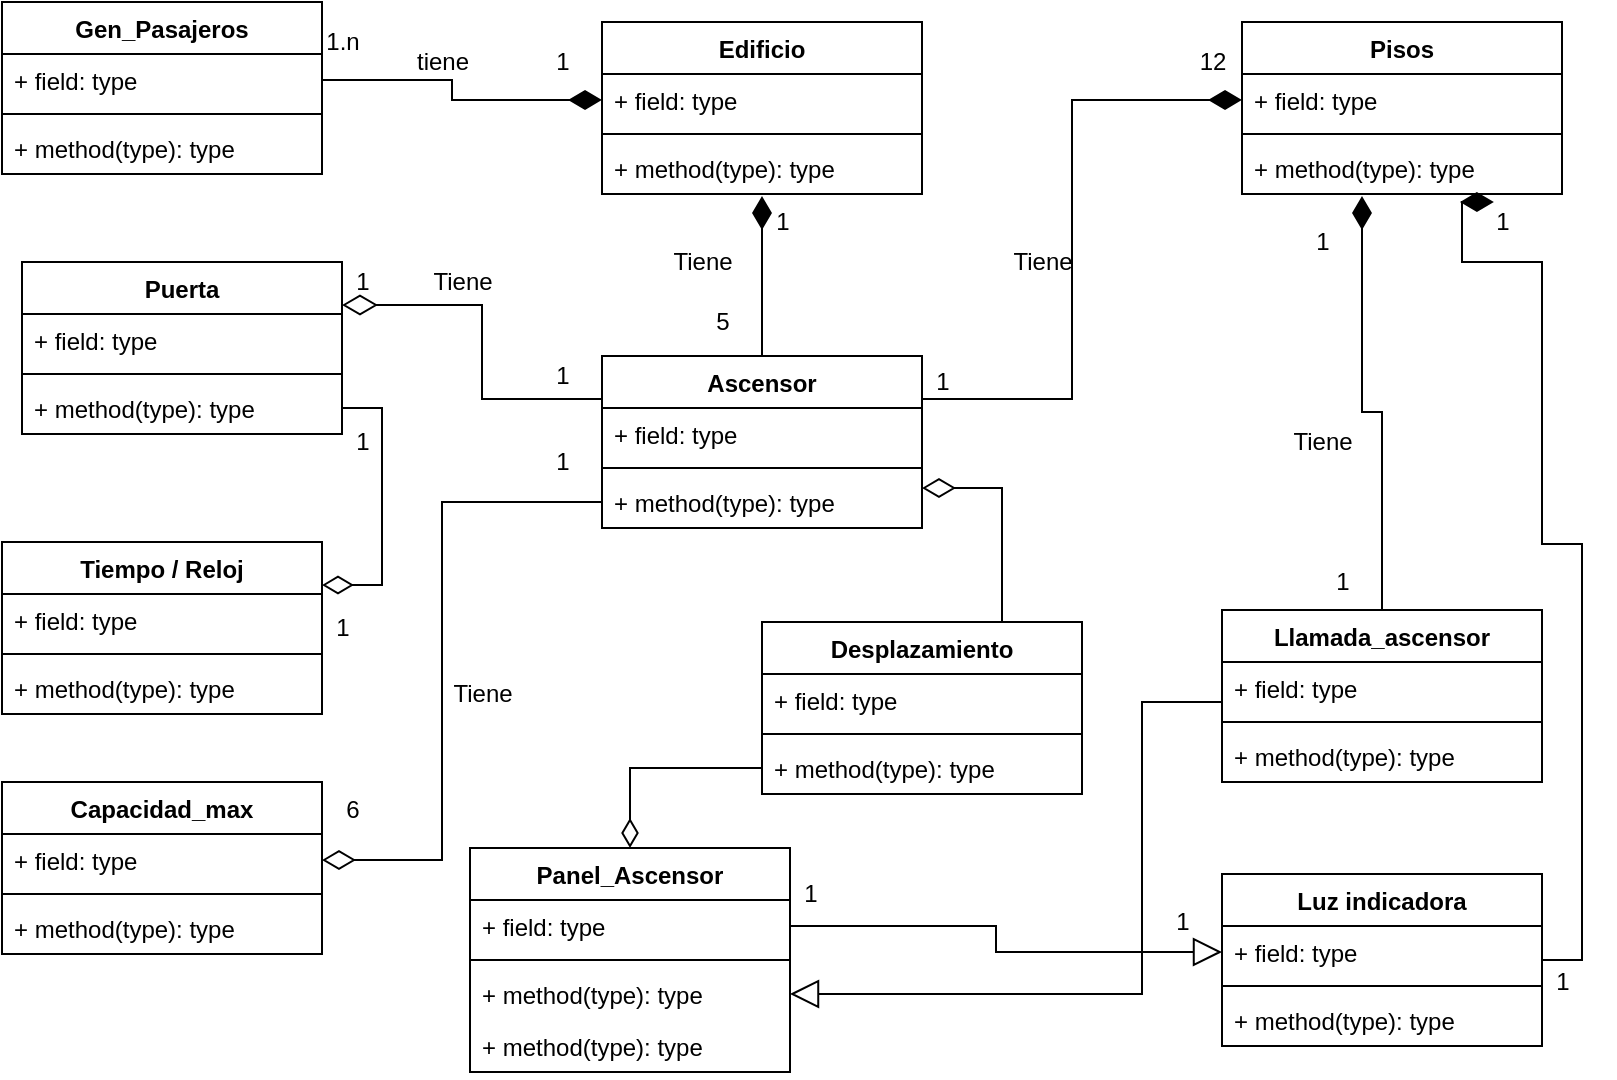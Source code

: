 <mxfile version="13.10.0" type="github">
  <diagram id="WX_QaxD63L5gOJ8HGfdl" name="Page-1">
    <mxGraphModel dx="1038" dy="547" grid="1" gridSize="10" guides="1" tooltips="1" connect="1" arrows="1" fold="1" page="1" pageScale="1" pageWidth="827" pageHeight="1169" math="0" shadow="0">
      <root>
        <mxCell id="0" />
        <mxCell id="1" parent="0" />
        <mxCell id="mfGbmErBAruS9H4vNgrI-9" style="edgeStyle=orthogonalEdgeStyle;rounded=0;orthogonalLoop=1;jettySize=auto;html=1;exitX=0.5;exitY=0;exitDx=0;exitDy=0;entryX=0.5;entryY=1.038;entryDx=0;entryDy=0;entryPerimeter=0;startArrow=none;startFill=0;startSize=12;sourcePerimeterSpacing=6;endArrow=diamondThin;endFill=1;endSize=14;targetPerimeterSpacing=13;strokeWidth=1;" parent="1" source="qJvqFHq3KSGpuAALjoAw-5" target="qJvqFHq3KSGpuAALjoAw-16" edge="1">
          <mxGeometry relative="1" as="geometry" />
        </mxCell>
        <mxCell id="mfGbmErBAruS9H4vNgrI-20" style="edgeStyle=orthogonalEdgeStyle;rounded=0;orthogonalLoop=1;jettySize=auto;html=1;exitX=1;exitY=0.25;exitDx=0;exitDy=0;entryX=0;entryY=0.5;entryDx=0;entryDy=0;startArrow=none;startFill=0;startSize=12;sourcePerimeterSpacing=6;endArrow=diamondThin;endFill=1;endSize=14;targetPerimeterSpacing=13;strokeWidth=1;" parent="1" source="qJvqFHq3KSGpuAALjoAw-5" target="qJvqFHq3KSGpuAALjoAw-26" edge="1">
          <mxGeometry relative="1" as="geometry" />
        </mxCell>
        <mxCell id="qJvqFHq3KSGpuAALjoAw-5" value="Ascensor" style="swimlane;fontStyle=1;align=center;verticalAlign=top;childLayout=stackLayout;horizontal=1;startSize=26;horizontalStack=0;resizeParent=1;resizeParentMax=0;resizeLast=0;collapsible=1;marginBottom=0;" parent="1" vertex="1">
          <mxGeometry x="320" y="207" width="160" height="86" as="geometry" />
        </mxCell>
        <mxCell id="qJvqFHq3KSGpuAALjoAw-6" value="+ field: type" style="text;strokeColor=none;fillColor=none;align=left;verticalAlign=top;spacingLeft=4;spacingRight=4;overflow=hidden;rotatable=0;points=[[0,0.5],[1,0.5]];portConstraint=eastwest;" parent="qJvqFHq3KSGpuAALjoAw-5" vertex="1">
          <mxGeometry y="26" width="160" height="26" as="geometry" />
        </mxCell>
        <mxCell id="qJvqFHq3KSGpuAALjoAw-7" value="" style="line;strokeWidth=1;fillColor=none;align=left;verticalAlign=middle;spacingTop=-1;spacingLeft=3;spacingRight=3;rotatable=0;labelPosition=right;points=[];portConstraint=eastwest;" parent="qJvqFHq3KSGpuAALjoAw-5" vertex="1">
          <mxGeometry y="52" width="160" height="8" as="geometry" />
        </mxCell>
        <mxCell id="qJvqFHq3KSGpuAALjoAw-8" value="+ method(type): type" style="text;strokeColor=none;fillColor=none;align=left;verticalAlign=top;spacingLeft=4;spacingRight=4;overflow=hidden;rotatable=0;points=[[0,0.5],[1,0.5]];portConstraint=eastwest;" parent="qJvqFHq3KSGpuAALjoAw-5" vertex="1">
          <mxGeometry y="60" width="160" height="26" as="geometry" />
        </mxCell>
        <mxCell id="qJvqFHq3KSGpuAALjoAw-9" value="Capacidad_max" style="swimlane;fontStyle=1;align=center;verticalAlign=top;childLayout=stackLayout;horizontal=1;startSize=26;horizontalStack=0;resizeParent=1;resizeParentMax=0;resizeLast=0;collapsible=1;marginBottom=0;" parent="1" vertex="1">
          <mxGeometry x="20" y="420" width="160" height="86" as="geometry" />
        </mxCell>
        <mxCell id="qJvqFHq3KSGpuAALjoAw-10" value="+ field: type" style="text;strokeColor=none;fillColor=none;align=left;verticalAlign=top;spacingLeft=4;spacingRight=4;overflow=hidden;rotatable=0;points=[[0,0.5],[1,0.5]];portConstraint=eastwest;" parent="qJvqFHq3KSGpuAALjoAw-9" vertex="1">
          <mxGeometry y="26" width="160" height="26" as="geometry" />
        </mxCell>
        <mxCell id="qJvqFHq3KSGpuAALjoAw-11" value="" style="line;strokeWidth=1;fillColor=none;align=left;verticalAlign=middle;spacingTop=-1;spacingLeft=3;spacingRight=3;rotatable=0;labelPosition=right;points=[];portConstraint=eastwest;" parent="qJvqFHq3KSGpuAALjoAw-9" vertex="1">
          <mxGeometry y="52" width="160" height="8" as="geometry" />
        </mxCell>
        <mxCell id="qJvqFHq3KSGpuAALjoAw-12" value="+ method(type): type" style="text;strokeColor=none;fillColor=none;align=left;verticalAlign=top;spacingLeft=4;spacingRight=4;overflow=hidden;rotatable=0;points=[[0,0.5],[1,0.5]];portConstraint=eastwest;" parent="qJvqFHq3KSGpuAALjoAw-9" vertex="1">
          <mxGeometry y="60" width="160" height="26" as="geometry" />
        </mxCell>
        <mxCell id="qJvqFHq3KSGpuAALjoAw-13" value="Edificio" style="swimlane;fontStyle=1;align=center;verticalAlign=top;childLayout=stackLayout;horizontal=1;startSize=26;horizontalStack=0;resizeParent=1;resizeParentMax=0;resizeLast=0;collapsible=1;marginBottom=0;" parent="1" vertex="1">
          <mxGeometry x="320" y="40" width="160" height="86" as="geometry" />
        </mxCell>
        <mxCell id="qJvqFHq3KSGpuAALjoAw-14" value="+ field: type" style="text;strokeColor=none;fillColor=none;align=left;verticalAlign=top;spacingLeft=4;spacingRight=4;overflow=hidden;rotatable=0;points=[[0,0.5],[1,0.5]];portConstraint=eastwest;" parent="qJvqFHq3KSGpuAALjoAw-13" vertex="1">
          <mxGeometry y="26" width="160" height="26" as="geometry" />
        </mxCell>
        <mxCell id="qJvqFHq3KSGpuAALjoAw-15" value="" style="line;strokeWidth=1;fillColor=none;align=left;verticalAlign=middle;spacingTop=-1;spacingLeft=3;spacingRight=3;rotatable=0;labelPosition=right;points=[];portConstraint=eastwest;" parent="qJvqFHq3KSGpuAALjoAw-13" vertex="1">
          <mxGeometry y="52" width="160" height="8" as="geometry" />
        </mxCell>
        <mxCell id="qJvqFHq3KSGpuAALjoAw-16" value="+ method(type): type" style="text;strokeColor=none;fillColor=none;align=left;verticalAlign=top;spacingLeft=4;spacingRight=4;overflow=hidden;rotatable=0;points=[[0,0.5],[1,0.5]];portConstraint=eastwest;" parent="qJvqFHq3KSGpuAALjoAw-13" vertex="1">
          <mxGeometry y="60" width="160" height="26" as="geometry" />
        </mxCell>
        <mxCell id="mfGbmErBAruS9H4vNgrI-29" style="edgeStyle=orthogonalEdgeStyle;rounded=0;orthogonalLoop=1;jettySize=auto;html=1;exitX=0.75;exitY=0;exitDx=0;exitDy=0;entryX=1;entryY=0.231;entryDx=0;entryDy=0;entryPerimeter=0;startArrow=none;startFill=0;startSize=12;sourcePerimeterSpacing=6;endArrow=diamondThin;endFill=0;endSize=14;targetPerimeterSpacing=13;strokeWidth=1;" parent="1" source="qJvqFHq3KSGpuAALjoAw-17" target="qJvqFHq3KSGpuAALjoAw-8" edge="1">
          <mxGeometry relative="1" as="geometry" />
        </mxCell>
        <mxCell id="qJvqFHq3KSGpuAALjoAw-17" value="Desplazamiento" style="swimlane;fontStyle=1;align=center;verticalAlign=top;childLayout=stackLayout;horizontal=1;startSize=26;horizontalStack=0;resizeParent=1;resizeParentMax=0;resizeLast=0;collapsible=1;marginBottom=0;" parent="1" vertex="1">
          <mxGeometry x="400" y="340" width="160" height="86" as="geometry" />
        </mxCell>
        <mxCell id="qJvqFHq3KSGpuAALjoAw-18" value="+ field: type" style="text;strokeColor=none;fillColor=none;align=left;verticalAlign=top;spacingLeft=4;spacingRight=4;overflow=hidden;rotatable=0;points=[[0,0.5],[1,0.5]];portConstraint=eastwest;" parent="qJvqFHq3KSGpuAALjoAw-17" vertex="1">
          <mxGeometry y="26" width="160" height="26" as="geometry" />
        </mxCell>
        <mxCell id="qJvqFHq3KSGpuAALjoAw-19" value="" style="line;strokeWidth=1;fillColor=none;align=left;verticalAlign=middle;spacingTop=-1;spacingLeft=3;spacingRight=3;rotatable=0;labelPosition=right;points=[];portConstraint=eastwest;" parent="qJvqFHq3KSGpuAALjoAw-17" vertex="1">
          <mxGeometry y="52" width="160" height="8" as="geometry" />
        </mxCell>
        <mxCell id="qJvqFHq3KSGpuAALjoAw-20" value="+ method(type): type" style="text;strokeColor=none;fillColor=none;align=left;verticalAlign=top;spacingLeft=4;spacingRight=4;overflow=hidden;rotatable=0;points=[[0,0.5],[1,0.5]];portConstraint=eastwest;" parent="qJvqFHq3KSGpuAALjoAw-17" vertex="1">
          <mxGeometry y="60" width="160" height="26" as="geometry" />
        </mxCell>
        <mxCell id="mfGbmErBAruS9H4vNgrI-12" style="edgeStyle=orthogonalEdgeStyle;rounded=0;orthogonalLoop=1;jettySize=auto;html=1;exitX=0.5;exitY=0;exitDx=0;exitDy=0;entryX=0.375;entryY=1.038;entryDx=0;entryDy=0;entryPerimeter=0;startArrow=none;startFill=0;startSize=12;sourcePerimeterSpacing=6;endArrow=diamondThin;endFill=1;endSize=14;targetPerimeterSpacing=13;strokeWidth=1;" parent="1" source="qJvqFHq3KSGpuAALjoAw-21" target="qJvqFHq3KSGpuAALjoAw-28" edge="1">
          <mxGeometry relative="1" as="geometry" />
        </mxCell>
        <mxCell id="qJvqFHq3KSGpuAALjoAw-21" value="Llamada_ascensor" style="swimlane;fontStyle=1;align=center;verticalAlign=top;childLayout=stackLayout;horizontal=1;startSize=26;horizontalStack=0;resizeParent=1;resizeParentMax=0;resizeLast=0;collapsible=1;marginBottom=0;" parent="1" vertex="1">
          <mxGeometry x="630" y="334" width="160" height="86" as="geometry" />
        </mxCell>
        <mxCell id="qJvqFHq3KSGpuAALjoAw-22" value="+ field: type" style="text;strokeColor=none;fillColor=none;align=left;verticalAlign=top;spacingLeft=4;spacingRight=4;overflow=hidden;rotatable=0;points=[[0,0.5],[1,0.5]];portConstraint=eastwest;" parent="qJvqFHq3KSGpuAALjoAw-21" vertex="1">
          <mxGeometry y="26" width="160" height="26" as="geometry" />
        </mxCell>
        <mxCell id="qJvqFHq3KSGpuAALjoAw-23" value="" style="line;strokeWidth=1;fillColor=none;align=left;verticalAlign=middle;spacingTop=-1;spacingLeft=3;spacingRight=3;rotatable=0;labelPosition=right;points=[];portConstraint=eastwest;" parent="qJvqFHq3KSGpuAALjoAw-21" vertex="1">
          <mxGeometry y="52" width="160" height="8" as="geometry" />
        </mxCell>
        <mxCell id="qJvqFHq3KSGpuAALjoAw-24" value="+ method(type): type" style="text;strokeColor=none;fillColor=none;align=left;verticalAlign=top;spacingLeft=4;spacingRight=4;overflow=hidden;rotatable=0;points=[[0,0.5],[1,0.5]];portConstraint=eastwest;" parent="qJvqFHq3KSGpuAALjoAw-21" vertex="1">
          <mxGeometry y="60" width="160" height="26" as="geometry" />
        </mxCell>
        <mxCell id="qJvqFHq3KSGpuAALjoAw-25" value="Pisos" style="swimlane;fontStyle=1;align=center;verticalAlign=top;childLayout=stackLayout;horizontal=1;startSize=26;horizontalStack=0;resizeParent=1;resizeParentMax=0;resizeLast=0;collapsible=1;marginBottom=0;" parent="1" vertex="1">
          <mxGeometry x="640" y="40" width="160" height="86" as="geometry" />
        </mxCell>
        <mxCell id="qJvqFHq3KSGpuAALjoAw-26" value="+ field: type" style="text;strokeColor=none;fillColor=none;align=left;verticalAlign=top;spacingLeft=4;spacingRight=4;overflow=hidden;rotatable=0;points=[[0,0.5],[1,0.5]];portConstraint=eastwest;" parent="qJvqFHq3KSGpuAALjoAw-25" vertex="1">
          <mxGeometry y="26" width="160" height="26" as="geometry" />
        </mxCell>
        <mxCell id="qJvqFHq3KSGpuAALjoAw-27" value="" style="line;strokeWidth=1;fillColor=none;align=left;verticalAlign=middle;spacingTop=-1;spacingLeft=3;spacingRight=3;rotatable=0;labelPosition=right;points=[];portConstraint=eastwest;" parent="qJvqFHq3KSGpuAALjoAw-25" vertex="1">
          <mxGeometry y="52" width="160" height="8" as="geometry" />
        </mxCell>
        <mxCell id="qJvqFHq3KSGpuAALjoAw-28" value="+ method(type): type" style="text;strokeColor=none;fillColor=none;align=left;verticalAlign=top;spacingLeft=4;spacingRight=4;overflow=hidden;rotatable=0;points=[[0,0.5],[1,0.5]];portConstraint=eastwest;" parent="qJvqFHq3KSGpuAALjoAw-25" vertex="1">
          <mxGeometry y="60" width="160" height="26" as="geometry" />
        </mxCell>
        <mxCell id="mfGbmErBAruS9H4vNgrI-14" style="edgeStyle=orthogonalEdgeStyle;rounded=0;orthogonalLoop=1;jettySize=auto;html=1;exitX=1;exitY=0.5;exitDx=0;exitDy=0;startArrow=none;startFill=0;startSize=12;sourcePerimeterSpacing=6;endArrow=diamondThin;endFill=1;endSize=14;targetPerimeterSpacing=13;strokeWidth=1;entryX=0.681;entryY=1.154;entryDx=0;entryDy=0;entryPerimeter=0;" parent="1" source="qJvqFHq3KSGpuAALjoAw-33" target="qJvqFHq3KSGpuAALjoAw-28" edge="1">
          <mxGeometry relative="1" as="geometry">
            <Array as="points">
              <mxPoint x="810" y="509" />
              <mxPoint x="810" y="301" />
              <mxPoint x="790" y="301" />
              <mxPoint x="790" y="160" />
              <mxPoint x="750" y="160" />
            </Array>
            <mxPoint x="750" y="140" as="targetPoint" />
          </mxGeometry>
        </mxCell>
        <mxCell id="qJvqFHq3KSGpuAALjoAw-33" value="Luz indicadora" style="swimlane;fontStyle=1;align=center;verticalAlign=top;childLayout=stackLayout;horizontal=1;startSize=26;horizontalStack=0;resizeParent=1;resizeParentMax=0;resizeLast=0;collapsible=1;marginBottom=0;" parent="1" vertex="1">
          <mxGeometry x="630" y="466" width="160" height="86" as="geometry" />
        </mxCell>
        <mxCell id="qJvqFHq3KSGpuAALjoAw-34" value="+ field: type" style="text;strokeColor=none;fillColor=none;align=left;verticalAlign=top;spacingLeft=4;spacingRight=4;overflow=hidden;rotatable=0;points=[[0,0.5],[1,0.5]];portConstraint=eastwest;" parent="qJvqFHq3KSGpuAALjoAw-33" vertex="1">
          <mxGeometry y="26" width="160" height="26" as="geometry" />
        </mxCell>
        <mxCell id="qJvqFHq3KSGpuAALjoAw-35" value="" style="line;strokeWidth=1;fillColor=none;align=left;verticalAlign=middle;spacingTop=-1;spacingLeft=3;spacingRight=3;rotatable=0;labelPosition=right;points=[];portConstraint=eastwest;" parent="qJvqFHq3KSGpuAALjoAw-33" vertex="1">
          <mxGeometry y="52" width="160" height="8" as="geometry" />
        </mxCell>
        <mxCell id="qJvqFHq3KSGpuAALjoAw-36" value="+ method(type): type" style="text;strokeColor=none;fillColor=none;align=left;verticalAlign=top;spacingLeft=4;spacingRight=4;overflow=hidden;rotatable=0;points=[[0,0.5],[1,0.5]];portConstraint=eastwest;" parent="qJvqFHq3KSGpuAALjoAw-33" vertex="1">
          <mxGeometry y="60" width="160" height="26" as="geometry" />
        </mxCell>
        <mxCell id="Z6WgqFk-T5SAOt8D-3Ul-14" style="edgeStyle=orthogonalEdgeStyle;rounded=0;orthogonalLoop=1;jettySize=auto;html=1;exitX=1;exitY=0.25;exitDx=0;exitDy=0;entryX=1;entryY=0.5;entryDx=0;entryDy=0;endArrow=none;endFill=0;startArrow=diamondThin;startFill=0;jumpSize=9;startSize=13;" edge="1" parent="1" source="qJvqFHq3KSGpuAALjoAw-37" target="Z6WgqFk-T5SAOt8D-3Ul-13">
          <mxGeometry relative="1" as="geometry" />
        </mxCell>
        <mxCell id="qJvqFHq3KSGpuAALjoAw-37" value="Tiempo / Reloj" style="swimlane;fontStyle=1;align=center;verticalAlign=top;childLayout=stackLayout;horizontal=1;startSize=26;horizontalStack=0;resizeParent=1;resizeParentMax=0;resizeLast=0;collapsible=1;marginBottom=0;" parent="1" vertex="1">
          <mxGeometry x="20" y="300" width="160" height="86" as="geometry" />
        </mxCell>
        <mxCell id="qJvqFHq3KSGpuAALjoAw-38" value="+ field: type" style="text;strokeColor=none;fillColor=none;align=left;verticalAlign=top;spacingLeft=4;spacingRight=4;overflow=hidden;rotatable=0;points=[[0,0.5],[1,0.5]];portConstraint=eastwest;" parent="qJvqFHq3KSGpuAALjoAw-37" vertex="1">
          <mxGeometry y="26" width="160" height="26" as="geometry" />
        </mxCell>
        <mxCell id="qJvqFHq3KSGpuAALjoAw-39" value="" style="line;strokeWidth=1;fillColor=none;align=left;verticalAlign=middle;spacingTop=-1;spacingLeft=3;spacingRight=3;rotatable=0;labelPosition=right;points=[];portConstraint=eastwest;" parent="qJvqFHq3KSGpuAALjoAw-37" vertex="1">
          <mxGeometry y="52" width="160" height="8" as="geometry" />
        </mxCell>
        <mxCell id="qJvqFHq3KSGpuAALjoAw-40" value="+ method(type): type" style="text;strokeColor=none;fillColor=none;align=left;verticalAlign=top;spacingLeft=4;spacingRight=4;overflow=hidden;rotatable=0;points=[[0,0.5],[1,0.5]];portConstraint=eastwest;" parent="qJvqFHq3KSGpuAALjoAw-37" vertex="1">
          <mxGeometry y="60" width="160" height="26" as="geometry" />
        </mxCell>
        <mxCell id="qJvqFHq3KSGpuAALjoAw-41" value="Gen_Pasajeros" style="swimlane;fontStyle=1;align=center;verticalAlign=top;childLayout=stackLayout;horizontal=1;startSize=26;horizontalStack=0;resizeParent=1;resizeParentMax=0;resizeLast=0;collapsible=1;marginBottom=0;" parent="1" vertex="1">
          <mxGeometry x="20" y="30" width="160" height="86" as="geometry" />
        </mxCell>
        <mxCell id="qJvqFHq3KSGpuAALjoAw-42" value="+ field: type" style="text;strokeColor=none;fillColor=none;align=left;verticalAlign=top;spacingLeft=4;spacingRight=4;overflow=hidden;rotatable=0;points=[[0,0.5],[1,0.5]];portConstraint=eastwest;" parent="qJvqFHq3KSGpuAALjoAw-41" vertex="1">
          <mxGeometry y="26" width="160" height="26" as="geometry" />
        </mxCell>
        <mxCell id="qJvqFHq3KSGpuAALjoAw-43" value="" style="line;strokeWidth=1;fillColor=none;align=left;verticalAlign=middle;spacingTop=-1;spacingLeft=3;spacingRight=3;rotatable=0;labelPosition=right;points=[];portConstraint=eastwest;" parent="qJvqFHq3KSGpuAALjoAw-41" vertex="1">
          <mxGeometry y="52" width="160" height="8" as="geometry" />
        </mxCell>
        <mxCell id="qJvqFHq3KSGpuAALjoAw-44" value="+ method(type): type" style="text;strokeColor=none;fillColor=none;align=left;verticalAlign=top;spacingLeft=4;spacingRight=4;overflow=hidden;rotatable=0;points=[[0,0.5],[1,0.5]];portConstraint=eastwest;" parent="qJvqFHq3KSGpuAALjoAw-41" vertex="1">
          <mxGeometry y="60" width="160" height="26" as="geometry" />
        </mxCell>
        <mxCell id="mfGbmErBAruS9H4vNgrI-28" style="edgeStyle=orthogonalEdgeStyle;rounded=0;orthogonalLoop=1;jettySize=auto;html=1;exitX=0.5;exitY=0;exitDx=0;exitDy=0;entryX=0;entryY=0.5;entryDx=0;entryDy=0;startArrow=diamondThin;startFill=0;startSize=12;sourcePerimeterSpacing=6;endArrow=none;endFill=0;endSize=14;targetPerimeterSpacing=13;strokeWidth=1;" parent="1" source="qJvqFHq3KSGpuAALjoAw-45" target="qJvqFHq3KSGpuAALjoAw-20" edge="1">
          <mxGeometry relative="1" as="geometry" />
        </mxCell>
        <mxCell id="qJvqFHq3KSGpuAALjoAw-45" value="Panel_Ascensor" style="swimlane;fontStyle=1;align=center;verticalAlign=top;childLayout=stackLayout;horizontal=1;startSize=26;horizontalStack=0;resizeParent=1;resizeParentMax=0;resizeLast=0;collapsible=1;marginBottom=0;" parent="1" vertex="1">
          <mxGeometry x="254" y="453" width="160" height="112" as="geometry" />
        </mxCell>
        <mxCell id="qJvqFHq3KSGpuAALjoAw-46" value="+ field: type" style="text;strokeColor=none;fillColor=none;align=left;verticalAlign=top;spacingLeft=4;spacingRight=4;overflow=hidden;rotatable=0;points=[[0,0.5],[1,0.5]];portConstraint=eastwest;" parent="qJvqFHq3KSGpuAALjoAw-45" vertex="1">
          <mxGeometry y="26" width="160" height="26" as="geometry" />
        </mxCell>
        <mxCell id="qJvqFHq3KSGpuAALjoAw-47" value="" style="line;strokeWidth=1;fillColor=none;align=left;verticalAlign=middle;spacingTop=-1;spacingLeft=3;spacingRight=3;rotatable=0;labelPosition=right;points=[];portConstraint=eastwest;" parent="qJvqFHq3KSGpuAALjoAw-45" vertex="1">
          <mxGeometry y="52" width="160" height="8" as="geometry" />
        </mxCell>
        <mxCell id="qJvqFHq3KSGpuAALjoAw-48" value="+ method(type): type" style="text;strokeColor=none;fillColor=none;align=left;verticalAlign=top;spacingLeft=4;spacingRight=4;overflow=hidden;rotatable=0;points=[[0,0.5],[1,0.5]];portConstraint=eastwest;" parent="qJvqFHq3KSGpuAALjoAw-45" vertex="1">
          <mxGeometry y="60" width="160" height="26" as="geometry" />
        </mxCell>
        <mxCell id="mfGbmErBAruS9H4vNgrI-6" value="+ method(type): type" style="text;strokeColor=none;fillColor=none;align=left;verticalAlign=top;spacingLeft=4;spacingRight=4;overflow=hidden;rotatable=0;points=[[0,0.5],[1,0.5]];portConstraint=eastwest;" parent="qJvqFHq3KSGpuAALjoAw-45" vertex="1">
          <mxGeometry y="86" width="160" height="26" as="geometry" />
        </mxCell>
        <mxCell id="mfGbmErBAruS9H4vNgrI-10" value="1" style="text;html=1;align=center;verticalAlign=middle;resizable=0;points=[];autosize=1;" parent="1" vertex="1">
          <mxGeometry x="400" y="130" width="20" height="20" as="geometry" />
        </mxCell>
        <mxCell id="mfGbmErBAruS9H4vNgrI-11" value="5" style="text;html=1;align=center;verticalAlign=middle;resizable=0;points=[];autosize=1;" parent="1" vertex="1">
          <mxGeometry x="370" y="180" width="20" height="20" as="geometry" />
        </mxCell>
        <mxCell id="mfGbmErBAruS9H4vNgrI-16" value="12" style="text;html=1;align=center;verticalAlign=middle;resizable=0;points=[];autosize=1;" parent="1" vertex="1">
          <mxGeometry x="610" y="50" width="30" height="20" as="geometry" />
        </mxCell>
        <mxCell id="mfGbmErBAruS9H4vNgrI-18" value="&lt;div&gt;6&lt;/div&gt;&lt;div&gt;&lt;br&gt;&lt;/div&gt;" style="text;html=1;align=center;verticalAlign=middle;resizable=0;points=[];autosize=1;" parent="1" vertex="1">
          <mxGeometry x="185" y="426" width="20" height="30" as="geometry" />
        </mxCell>
        <mxCell id="mfGbmErBAruS9H4vNgrI-23" style="edgeStyle=orthogonalEdgeStyle;rounded=0;orthogonalLoop=1;jettySize=auto;html=1;exitX=1;exitY=0.5;exitDx=0;exitDy=0;entryX=0;entryY=0.5;entryDx=0;entryDy=0;startArrow=none;startFill=0;startSize=12;sourcePerimeterSpacing=6;endArrow=diamondThin;endFill=1;endSize=14;targetPerimeterSpacing=13;strokeWidth=1;" parent="1" source="qJvqFHq3KSGpuAALjoAw-42" target="qJvqFHq3KSGpuAALjoAw-14" edge="1">
          <mxGeometry relative="1" as="geometry" />
        </mxCell>
        <mxCell id="mfGbmErBAruS9H4vNgrI-24" style="edgeStyle=orthogonalEdgeStyle;rounded=0;orthogonalLoop=1;jettySize=auto;html=1;exitX=1;exitY=0.5;exitDx=0;exitDy=0;entryX=0;entryY=0.5;entryDx=0;entryDy=0;startArrow=block;startFill=0;startSize=12;sourcePerimeterSpacing=6;endArrow=none;endFill=0;endSize=14;targetPerimeterSpacing=13;strokeWidth=1;" parent="1" source="qJvqFHq3KSGpuAALjoAw-48" target="qJvqFHq3KSGpuAALjoAw-24" edge="1">
          <mxGeometry relative="1" as="geometry">
            <Array as="points">
              <mxPoint x="590" y="526" />
              <mxPoint x="590" y="380" />
              <mxPoint x="630" y="380" />
            </Array>
          </mxGeometry>
        </mxCell>
        <mxCell id="mfGbmErBAruS9H4vNgrI-27" style="edgeStyle=orthogonalEdgeStyle;rounded=0;orthogonalLoop=1;jettySize=auto;html=1;exitX=0;exitY=0.5;exitDx=0;exitDy=0;entryX=1;entryY=0.5;entryDx=0;entryDy=0;startArrow=block;startFill=0;startSize=12;sourcePerimeterSpacing=6;endArrow=none;endFill=0;endSize=14;targetPerimeterSpacing=13;strokeWidth=1;" parent="1" source="qJvqFHq3KSGpuAALjoAw-34" target="qJvqFHq3KSGpuAALjoAw-46" edge="1">
          <mxGeometry relative="1" as="geometry" />
        </mxCell>
        <mxCell id="Z6WgqFk-T5SAOt8D-3Ul-1" value="1.n" style="text;html=1;align=center;verticalAlign=middle;resizable=0;points=[];autosize=1;" vertex="1" parent="1">
          <mxGeometry x="175" y="40" width="30" height="20" as="geometry" />
        </mxCell>
        <mxCell id="Z6WgqFk-T5SAOt8D-3Ul-2" value="1" style="text;html=1;align=center;verticalAlign=middle;resizable=0;points=[];autosize=1;" vertex="1" parent="1">
          <mxGeometry x="480" y="210" width="20" height="20" as="geometry" />
        </mxCell>
        <mxCell id="Z6WgqFk-T5SAOt8D-3Ul-3" value="Tiene" style="text;html=1;align=center;verticalAlign=middle;resizable=0;points=[];autosize=1;" vertex="1" parent="1">
          <mxGeometry x="520" y="150" width="40" height="20" as="geometry" />
        </mxCell>
        <mxCell id="Z6WgqFk-T5SAOt8D-3Ul-4" value="1" style="text;html=1;align=center;verticalAlign=middle;resizable=0;points=[];autosize=1;" vertex="1" parent="1">
          <mxGeometry x="290" y="50" width="20" height="20" as="geometry" />
        </mxCell>
        <mxCell id="Z6WgqFk-T5SAOt8D-3Ul-5" value="tiene" style="text;html=1;align=center;verticalAlign=middle;resizable=0;points=[];autosize=1;" vertex="1" parent="1">
          <mxGeometry x="220" y="50" width="40" height="20" as="geometry" />
        </mxCell>
        <mxCell id="Z6WgqFk-T5SAOt8D-3Ul-6" value="Tiene" style="text;html=1;align=center;verticalAlign=middle;resizable=0;points=[];autosize=1;" vertex="1" parent="1">
          <mxGeometry x="350" y="150" width="40" height="20" as="geometry" />
        </mxCell>
        <mxCell id="Z6WgqFk-T5SAOt8D-3Ul-7" value="1" style="text;html=1;align=center;verticalAlign=middle;resizable=0;points=[];autosize=1;" vertex="1" parent="1">
          <mxGeometry x="180" y="333" width="20" height="20" as="geometry" />
        </mxCell>
        <mxCell id="Z6WgqFk-T5SAOt8D-3Ul-9" value="1" style="text;html=1;align=center;verticalAlign=middle;resizable=0;points=[];autosize=1;" vertex="1" parent="1">
          <mxGeometry x="290" y="250" width="20" height="20" as="geometry" />
        </mxCell>
        <mxCell id="Z6WgqFk-T5SAOt8D-3Ul-16" style="edgeStyle=orthogonalEdgeStyle;rounded=0;orthogonalLoop=1;jettySize=auto;html=1;exitX=1;exitY=0.25;exitDx=0;exitDy=0;entryX=0;entryY=0.25;entryDx=0;entryDy=0;endArrow=none;endFill=0;startArrow=diamondThin;startFill=0;endSize=9;startSize=15;" edge="1" parent="1" source="Z6WgqFk-T5SAOt8D-3Ul-10" target="qJvqFHq3KSGpuAALjoAw-5">
          <mxGeometry relative="1" as="geometry" />
        </mxCell>
        <mxCell id="Z6WgqFk-T5SAOt8D-3Ul-10" value="Puerta" style="swimlane;fontStyle=1;align=center;verticalAlign=top;childLayout=stackLayout;horizontal=1;startSize=26;horizontalStack=0;resizeParent=1;resizeParentMax=0;resizeLast=0;collapsible=1;marginBottom=0;" vertex="1" parent="1">
          <mxGeometry x="30" y="160" width="160" height="86" as="geometry" />
        </mxCell>
        <mxCell id="Z6WgqFk-T5SAOt8D-3Ul-11" value="+ field: type" style="text;strokeColor=none;fillColor=none;align=left;verticalAlign=top;spacingLeft=4;spacingRight=4;overflow=hidden;rotatable=0;points=[[0,0.5],[1,0.5]];portConstraint=eastwest;" vertex="1" parent="Z6WgqFk-T5SAOt8D-3Ul-10">
          <mxGeometry y="26" width="160" height="26" as="geometry" />
        </mxCell>
        <mxCell id="Z6WgqFk-T5SAOt8D-3Ul-12" value="" style="line;strokeWidth=1;fillColor=none;align=left;verticalAlign=middle;spacingTop=-1;spacingLeft=3;spacingRight=3;rotatable=0;labelPosition=right;points=[];portConstraint=eastwest;" vertex="1" parent="Z6WgqFk-T5SAOt8D-3Ul-10">
          <mxGeometry y="52" width="160" height="8" as="geometry" />
        </mxCell>
        <mxCell id="Z6WgqFk-T5SAOt8D-3Ul-13" value="+ method(type): type" style="text;strokeColor=none;fillColor=none;align=left;verticalAlign=top;spacingLeft=4;spacingRight=4;overflow=hidden;rotatable=0;points=[[0,0.5],[1,0.5]];portConstraint=eastwest;" vertex="1" parent="Z6WgqFk-T5SAOt8D-3Ul-10">
          <mxGeometry y="60" width="160" height="26" as="geometry" />
        </mxCell>
        <mxCell id="Z6WgqFk-T5SAOt8D-3Ul-15" value="1" style="text;html=1;align=center;verticalAlign=middle;resizable=0;points=[];autosize=1;" vertex="1" parent="1">
          <mxGeometry x="190" y="240" width="20" height="20" as="geometry" />
        </mxCell>
        <mxCell id="Z6WgqFk-T5SAOt8D-3Ul-17" value="1" style="text;html=1;align=center;verticalAlign=middle;resizable=0;points=[];autosize=1;" vertex="1" parent="1">
          <mxGeometry x="190" y="160" width="20" height="20" as="geometry" />
        </mxCell>
        <mxCell id="Z6WgqFk-T5SAOt8D-3Ul-18" value="1" style="text;html=1;align=center;verticalAlign=middle;resizable=0;points=[];autosize=1;" vertex="1" parent="1">
          <mxGeometry x="290" y="207" width="20" height="20" as="geometry" />
        </mxCell>
        <mxCell id="Z6WgqFk-T5SAOt8D-3Ul-20" style="edgeStyle=orthogonalEdgeStyle;rounded=0;orthogonalLoop=1;jettySize=auto;html=1;exitX=1;exitY=0.5;exitDx=0;exitDy=0;entryX=0;entryY=0.5;entryDx=0;entryDy=0;endArrow=none;endFill=0;startArrow=diamondThin;startFill=0;startSize=14;" edge="1" parent="1" source="qJvqFHq3KSGpuAALjoAw-10" target="qJvqFHq3KSGpuAALjoAw-8">
          <mxGeometry relative="1" as="geometry">
            <Array as="points">
              <mxPoint x="240" y="459" />
              <mxPoint x="240" y="280" />
            </Array>
          </mxGeometry>
        </mxCell>
        <mxCell id="Z6WgqFk-T5SAOt8D-3Ul-21" value="Tiene" style="text;html=1;align=center;verticalAlign=middle;resizable=0;points=[];autosize=1;" vertex="1" parent="1">
          <mxGeometry x="230" y="160" width="40" height="20" as="geometry" />
        </mxCell>
        <mxCell id="Z6WgqFk-T5SAOt8D-3Ul-22" value="Tiene" style="text;html=1;align=center;verticalAlign=middle;resizable=0;points=[];autosize=1;" vertex="1" parent="1">
          <mxGeometry x="240" y="366" width="40" height="20" as="geometry" />
        </mxCell>
        <mxCell id="Z6WgqFk-T5SAOt8D-3Ul-23" value="1" style="text;html=1;align=center;verticalAlign=middle;resizable=0;points=[];autosize=1;" vertex="1" parent="1">
          <mxGeometry x="680" y="310" width="20" height="20" as="geometry" />
        </mxCell>
        <mxCell id="Z6WgqFk-T5SAOt8D-3Ul-24" value="1" style="text;html=1;align=center;verticalAlign=middle;resizable=0;points=[];autosize=1;" vertex="1" parent="1">
          <mxGeometry x="670" y="140" width="20" height="20" as="geometry" />
        </mxCell>
        <mxCell id="Z6WgqFk-T5SAOt8D-3Ul-25" value="Tiene" style="text;html=1;align=center;verticalAlign=middle;resizable=0;points=[];autosize=1;" vertex="1" parent="1">
          <mxGeometry x="660" y="240" width="40" height="20" as="geometry" />
        </mxCell>
        <mxCell id="Z6WgqFk-T5SAOt8D-3Ul-26" value="1" style="text;html=1;align=center;verticalAlign=middle;resizable=0;points=[];autosize=1;" vertex="1" parent="1">
          <mxGeometry x="790" y="510" width="20" height="20" as="geometry" />
        </mxCell>
        <mxCell id="Z6WgqFk-T5SAOt8D-3Ul-27" value="1" style="text;html=1;align=center;verticalAlign=middle;resizable=0;points=[];autosize=1;" vertex="1" parent="1">
          <mxGeometry x="760" y="130" width="20" height="20" as="geometry" />
        </mxCell>
        <mxCell id="Z6WgqFk-T5SAOt8D-3Ul-29" value="1" style="text;html=1;align=center;verticalAlign=middle;resizable=0;points=[];autosize=1;" vertex="1" parent="1">
          <mxGeometry x="414" y="466" width="20" height="20" as="geometry" />
        </mxCell>
        <mxCell id="Z6WgqFk-T5SAOt8D-3Ul-30" value="1" style="text;html=1;align=center;verticalAlign=middle;resizable=0;points=[];autosize=1;" vertex="1" parent="1">
          <mxGeometry x="600" y="480" width="20" height="20" as="geometry" />
        </mxCell>
      </root>
    </mxGraphModel>
  </diagram>
</mxfile>
